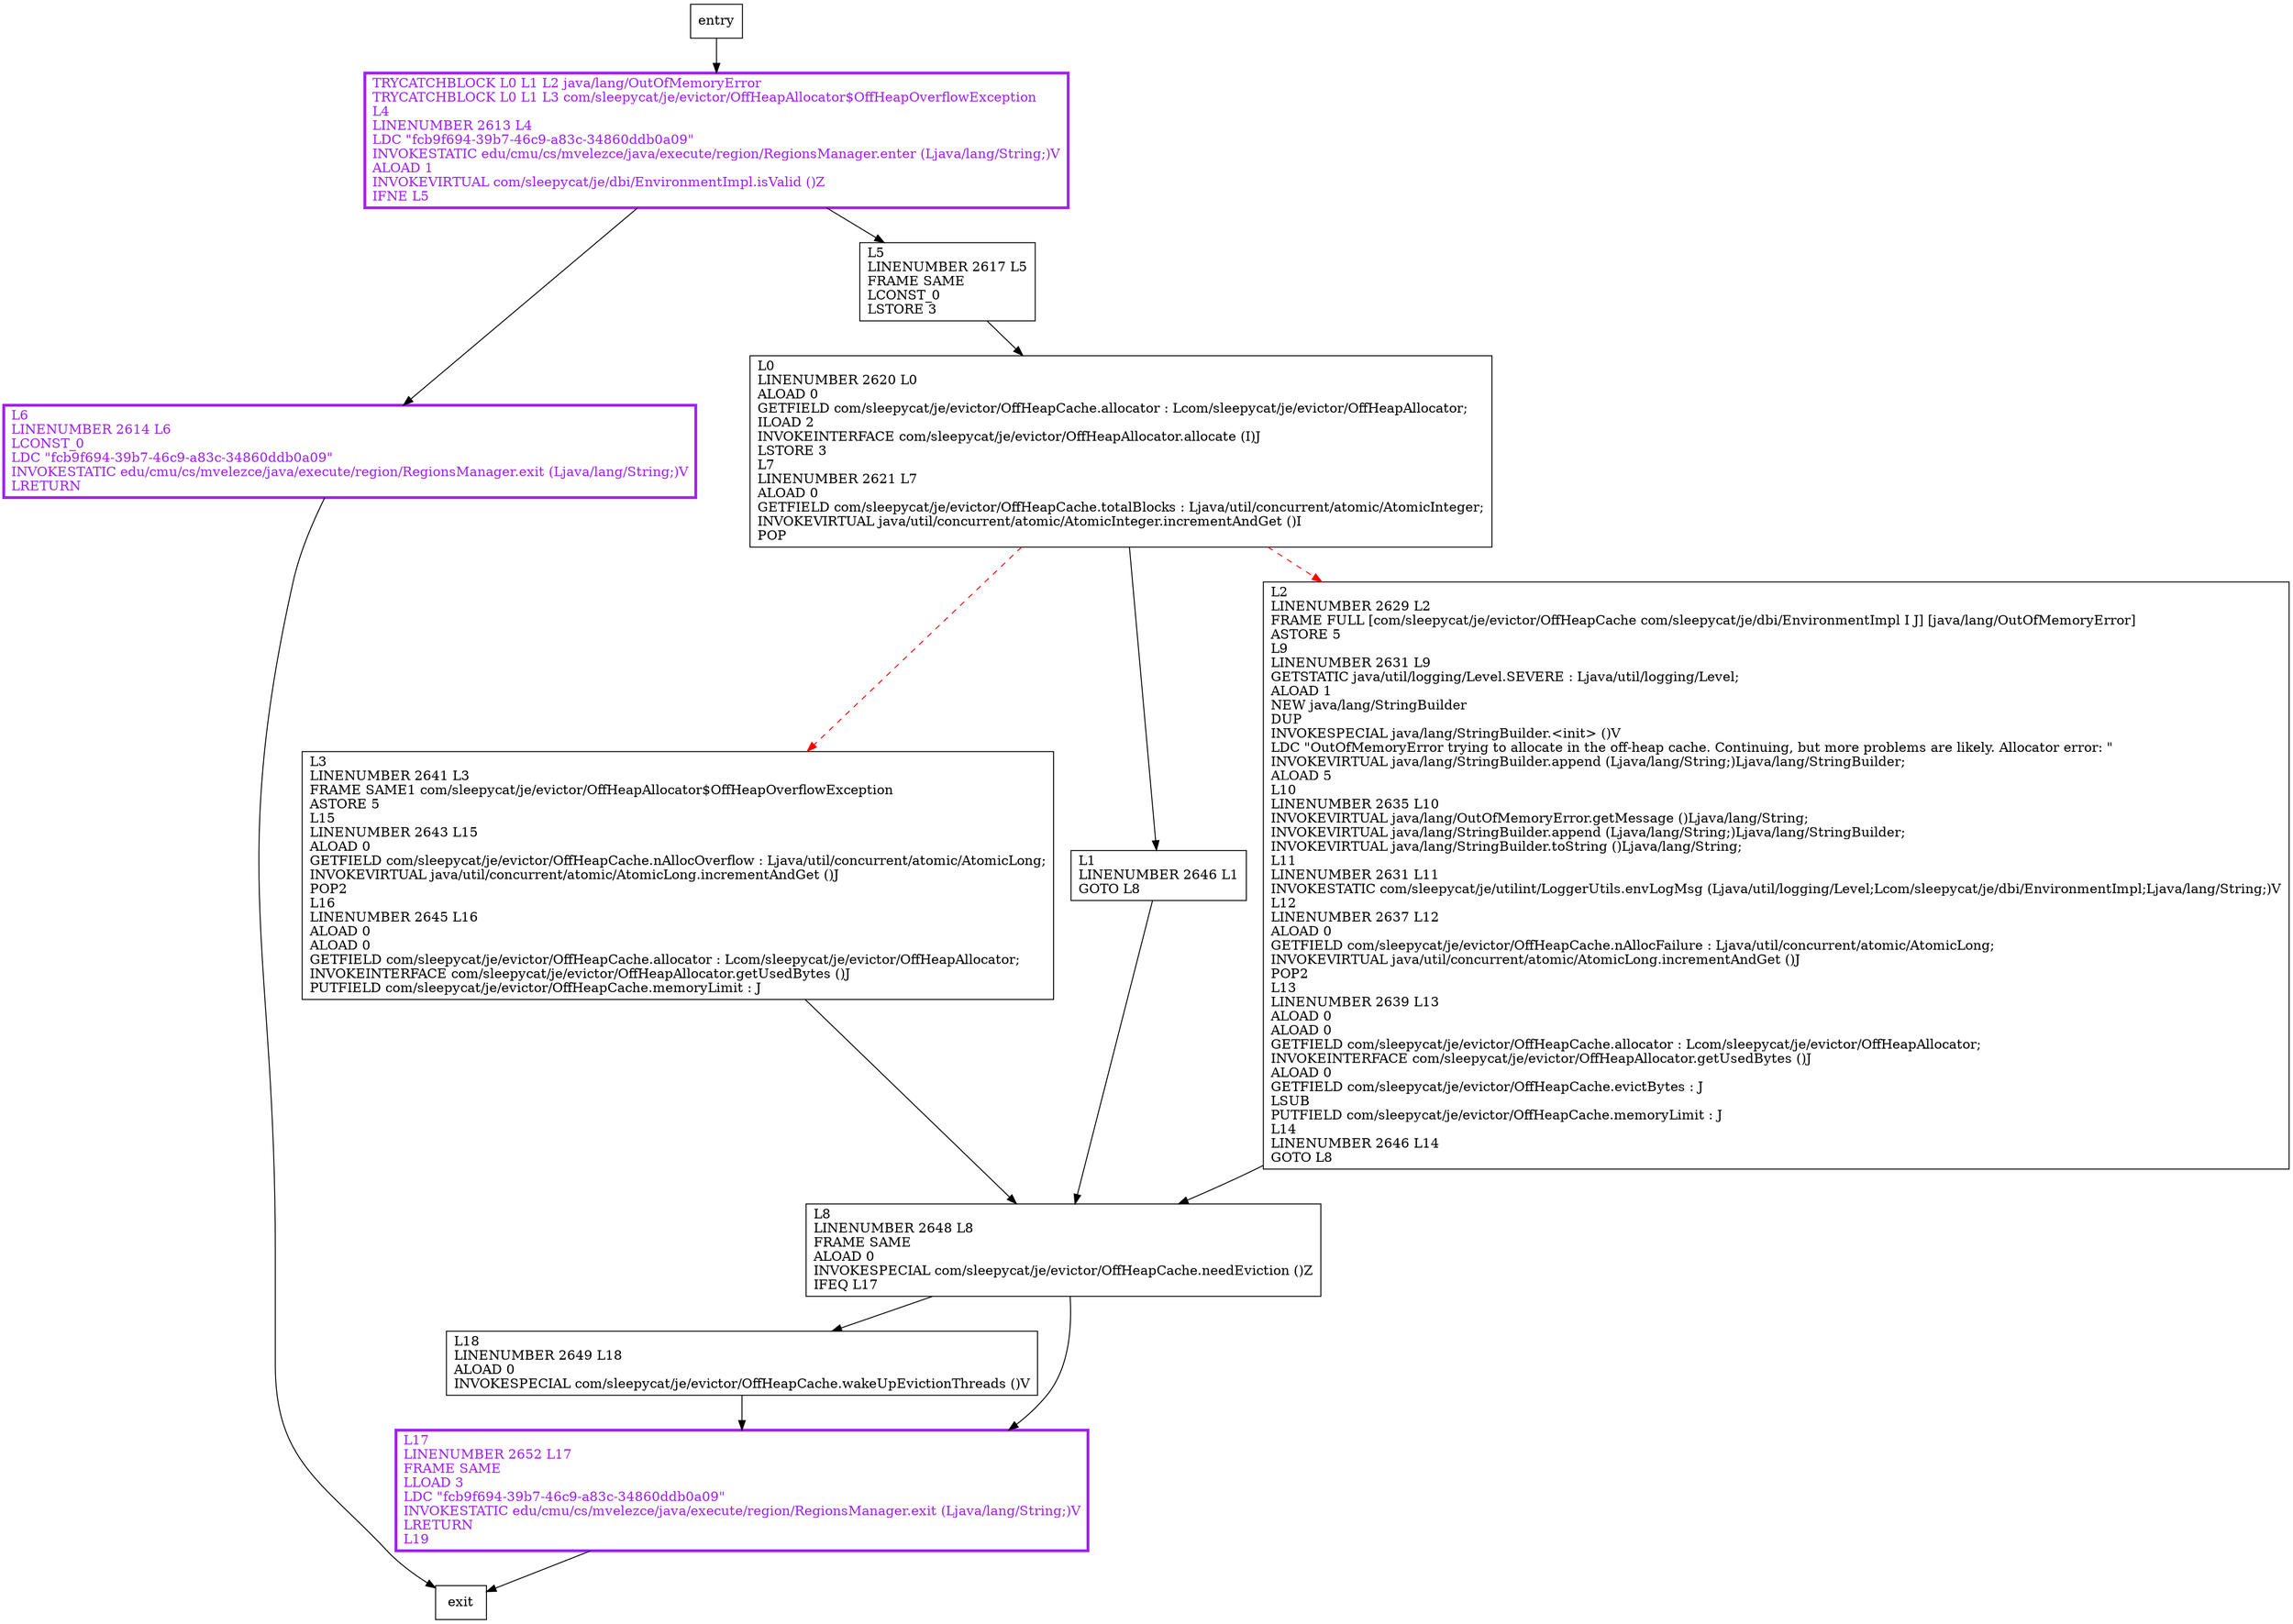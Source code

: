 digraph allocateMemory {
node [shape=record];
710942650 [label="L3\lLINENUMBER 2641 L3\lFRAME SAME1 com/sleepycat/je/evictor/OffHeapAllocator$OffHeapOverflowException\lASTORE 5\lL15\lLINENUMBER 2643 L15\lALOAD 0\lGETFIELD com/sleepycat/je/evictor/OffHeapCache.nAllocOverflow : Ljava/util/concurrent/atomic/AtomicLong;\lINVOKEVIRTUAL java/util/concurrent/atomic/AtomicLong.incrementAndGet ()J\lPOP2\lL16\lLINENUMBER 2645 L16\lALOAD 0\lALOAD 0\lGETFIELD com/sleepycat/je/evictor/OffHeapCache.allocator : Lcom/sleepycat/je/evictor/OffHeapAllocator;\lINVOKEINTERFACE com/sleepycat/je/evictor/OffHeapAllocator.getUsedBytes ()J\lPUTFIELD com/sleepycat/je/evictor/OffHeapCache.memoryLimit : J\l"];
1415597121 [label="L1\lLINENUMBER 2646 L1\lGOTO L8\l"];
1597839873 [label="TRYCATCHBLOCK L0 L1 L2 java/lang/OutOfMemoryError\lTRYCATCHBLOCK L0 L1 L3 com/sleepycat/je/evictor/OffHeapAllocator$OffHeapOverflowException\lL4\lLINENUMBER 2613 L4\lLDC \"fcb9f694-39b7-46c9-a83c-34860ddb0a09\"\lINVOKESTATIC edu/cmu/cs/mvelezce/java/execute/region/RegionsManager.enter (Ljava/lang/String;)V\lALOAD 1\lINVOKEVIRTUAL com/sleepycat/je/dbi/EnvironmentImpl.isValid ()Z\lIFNE L5\l"];
1720314509 [label="L6\lLINENUMBER 2614 L6\lLCONST_0\lLDC \"fcb9f694-39b7-46c9-a83c-34860ddb0a09\"\lINVOKESTATIC edu/cmu/cs/mvelezce/java/execute/region/RegionsManager.exit (Ljava/lang/String;)V\lLRETURN\l"];
819830873 [label="L5\lLINENUMBER 2617 L5\lFRAME SAME\lLCONST_0\lLSTORE 3\l"];
227030462 [label="L0\lLINENUMBER 2620 L0\lALOAD 0\lGETFIELD com/sleepycat/je/evictor/OffHeapCache.allocator : Lcom/sleepycat/je/evictor/OffHeapAllocator;\lILOAD 2\lINVOKEINTERFACE com/sleepycat/je/evictor/OffHeapAllocator.allocate (I)J\lLSTORE 3\lL7\lLINENUMBER 2621 L7\lALOAD 0\lGETFIELD com/sleepycat/je/evictor/OffHeapCache.totalBlocks : Ljava/util/concurrent/atomic/AtomicInteger;\lINVOKEVIRTUAL java/util/concurrent/atomic/AtomicInteger.incrementAndGet ()I\lPOP\l"];
490398478 [label="L2\lLINENUMBER 2629 L2\lFRAME FULL [com/sleepycat/je/evictor/OffHeapCache com/sleepycat/je/dbi/EnvironmentImpl I J] [java/lang/OutOfMemoryError]\lASTORE 5\lL9\lLINENUMBER 2631 L9\lGETSTATIC java/util/logging/Level.SEVERE : Ljava/util/logging/Level;\lALOAD 1\lNEW java/lang/StringBuilder\lDUP\lINVOKESPECIAL java/lang/StringBuilder.\<init\> ()V\lLDC \"OutOfMemoryError trying to allocate in the off-heap cache. Continuing, but more problems are likely. Allocator error: \"\lINVOKEVIRTUAL java/lang/StringBuilder.append (Ljava/lang/String;)Ljava/lang/StringBuilder;\lALOAD 5\lL10\lLINENUMBER 2635 L10\lINVOKEVIRTUAL java/lang/OutOfMemoryError.getMessage ()Ljava/lang/String;\lINVOKEVIRTUAL java/lang/StringBuilder.append (Ljava/lang/String;)Ljava/lang/StringBuilder;\lINVOKEVIRTUAL java/lang/StringBuilder.toString ()Ljava/lang/String;\lL11\lLINENUMBER 2631 L11\lINVOKESTATIC com/sleepycat/je/utilint/LoggerUtils.envLogMsg (Ljava/util/logging/Level;Lcom/sleepycat/je/dbi/EnvironmentImpl;Ljava/lang/String;)V\lL12\lLINENUMBER 2637 L12\lALOAD 0\lGETFIELD com/sleepycat/je/evictor/OffHeapCache.nAllocFailure : Ljava/util/concurrent/atomic/AtomicLong;\lINVOKEVIRTUAL java/util/concurrent/atomic/AtomicLong.incrementAndGet ()J\lPOP2\lL13\lLINENUMBER 2639 L13\lALOAD 0\lALOAD 0\lGETFIELD com/sleepycat/je/evictor/OffHeapCache.allocator : Lcom/sleepycat/je/evictor/OffHeapAllocator;\lINVOKEINTERFACE com/sleepycat/je/evictor/OffHeapAllocator.getUsedBytes ()J\lALOAD 0\lGETFIELD com/sleepycat/je/evictor/OffHeapCache.evictBytes : J\lLSUB\lPUTFIELD com/sleepycat/je/evictor/OffHeapCache.memoryLimit : J\lL14\lLINENUMBER 2646 L14\lGOTO L8\l"];
1342331628 [label="L18\lLINENUMBER 2649 L18\lALOAD 0\lINVOKESPECIAL com/sleepycat/je/evictor/OffHeapCache.wakeUpEvictionThreads ()V\l"];
2046169059 [label="L17\lLINENUMBER 2652 L17\lFRAME SAME\lLLOAD 3\lLDC \"fcb9f694-39b7-46c9-a83c-34860ddb0a09\"\lINVOKESTATIC edu/cmu/cs/mvelezce/java/execute/region/RegionsManager.exit (Ljava/lang/String;)V\lLRETURN\lL19\l"];
2050299871 [label="L8\lLINENUMBER 2648 L8\lFRAME SAME\lALOAD 0\lINVOKESPECIAL com/sleepycat/je/evictor/OffHeapCache.needEviction ()Z\lIFEQ L17\l"];
entry;
exit;
710942650 -> 2050299871
1415597121 -> 2050299871
227030462 -> 710942650 [style=dashed, color=red]
227030462 -> 1415597121
227030462 -> 490398478 [style=dashed, color=red]
2046169059 -> exit
entry -> 1597839873
1597839873 -> 1720314509
1597839873 -> 819830873
1720314509 -> exit
819830873 -> 227030462
490398478 -> 2050299871
1342331628 -> 2046169059
2050299871 -> 1342331628
2050299871 -> 2046169059
1597839873[fontcolor="purple", penwidth=3, color="purple"];
1720314509[fontcolor="purple", penwidth=3, color="purple"];
2046169059[fontcolor="purple", penwidth=3, color="purple"];
}
